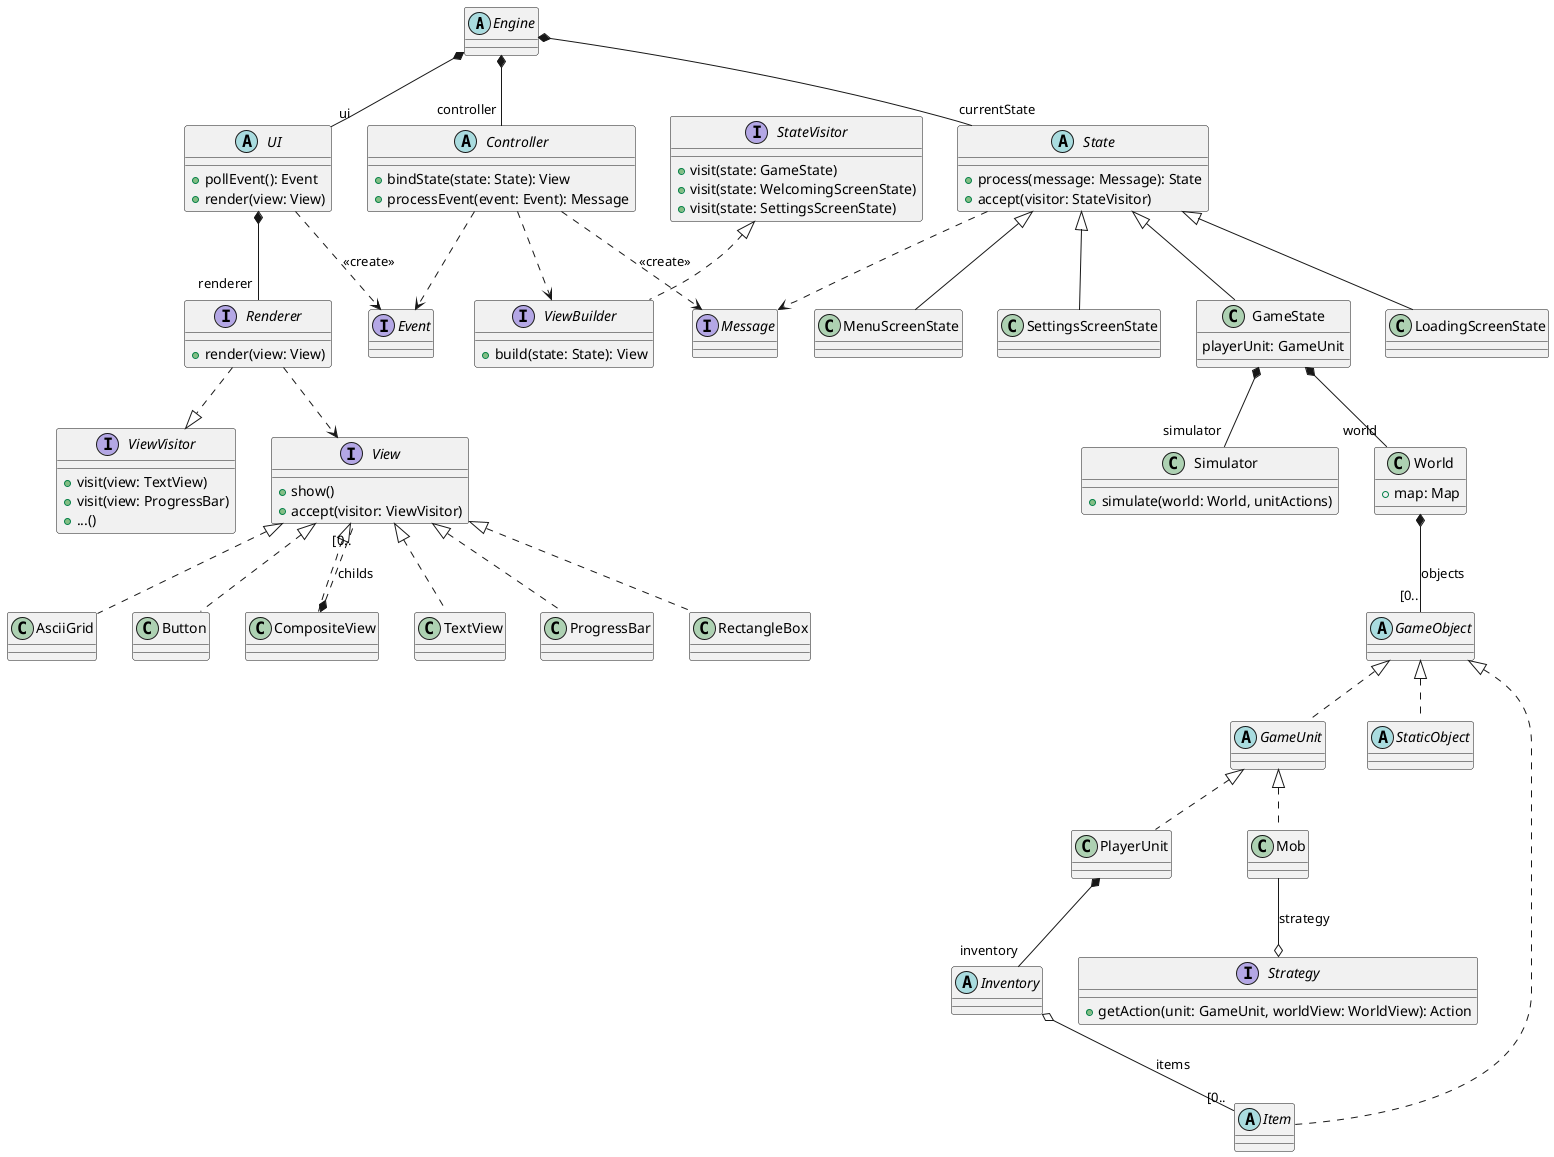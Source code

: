 @startuml
'https://plantuml.com/class-diagram

abstract class Engine

abstract class UI {
    + pollEvent(): Event
    + render(view: View)
}

abstract class Controller {
    + bindState(state: State): View
    + processEvent(event: Event): Message
}

Engine *-- "controller" Controller
Engine *-- "ui" UI

class Simulator {
    + simulate(world: World, unitActions)
}

interface Strategy {
    + getAction(unit: GameUnit, worldView: WorldView): Action
}

class World {
    + map: Map
}

abstract class GameObject

abstract class GameUnit

class Mob

GameUnit <|.. Mob
GameUnit <|.. PlayerUnit

Mob --o Strategy : "strategy"

abstract class StaticObject

abstract class Item

abstract class Inventory

Inventory o-- "[0.." Item : "items"

PlayerUnit *-- "inventory" Inventory

GameObject <|.. GameUnit
GameObject <|.. StaticObject
GameObject <|.. Item

interface Message

Controller ..> Message : "<<create>>"
State ..> Message


interface Event

Controller ..> Event
UI ..> Event : "<<create>>"




abstract class Controller

Controller ..> ViewBuilder

abstract class State {
    + process(message: Message): State
    + accept(visitor: StateVisitor)
}

class MenuScreenState

class SettingsScreenState

class GameState {
    playerUnit: GameUnit
}

class LoadingScreenState

interface StateVisitor {
    + visit(state: GameState)
    + visit(state: WelcomingScreenState)
    + visit(state: SettingsScreenState)
}


GameState *-- "world" World
GameState *-- "simulator" Simulator

interface ViewBuilder {
    + build(state: State): View
}


StateVisitor <|.. ViewBuilder

interface Renderer {
    + render(view: View)
}

interface ViewVisitor {
    + visit(view: TextView)
    + visit(view: ProgressBar)
    + ...()
}

interface View {
    + show()
    + accept(visitor: ViewVisitor)
}

class TextView

class ProgressBar

class RectangleBox

class AsciiGrid

class Button

class CompositeView

interface ViewBuilder

Engine *-- "currentState" State

State <|-- MenuScreenState
State <|-- SettingsScreenState
State <|-- GameState
State <|-- LoadingScreenState

View <|.. TextView
View <|.. ProgressBar
View <|.. RectangleBox
View <|.. AsciiGrid
View <|.. Button
View <|.. CompositeView


CompositeView *.. "[0.." View : "childs"

Renderer ..|> ViewVisitor
Renderer ..> View

UI *-- "renderer" Renderer

World *-- "[0.." GameObject : "objects"


@enduml